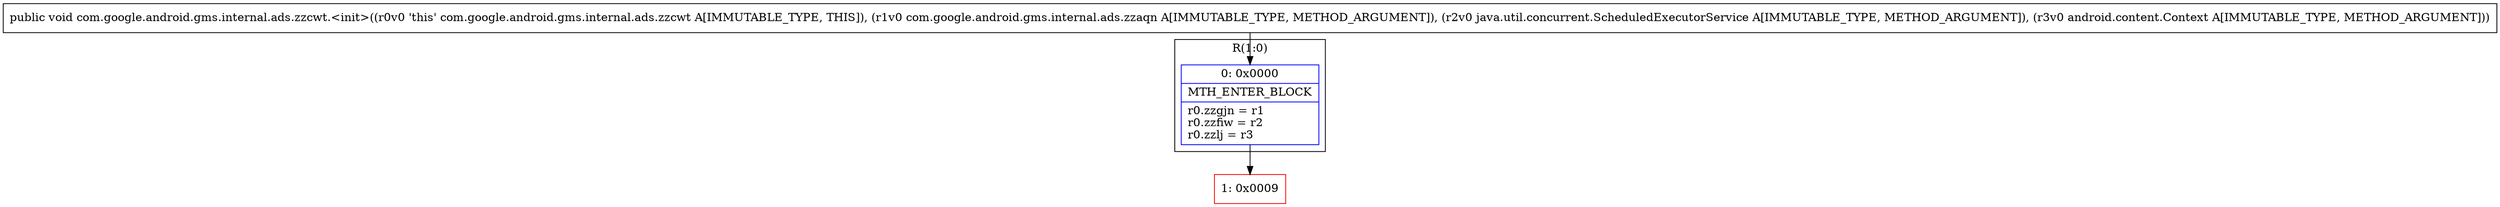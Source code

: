 digraph "CFG forcom.google.android.gms.internal.ads.zzcwt.\<init\>(Lcom\/google\/android\/gms\/internal\/ads\/zzaqn;Ljava\/util\/concurrent\/ScheduledExecutorService;Landroid\/content\/Context;)V" {
subgraph cluster_Region_694631302 {
label = "R(1:0)";
node [shape=record,color=blue];
Node_0 [shape=record,label="{0\:\ 0x0000|MTH_ENTER_BLOCK\l|r0.zzgjn = r1\lr0.zzfiw = r2\lr0.zzlj = r3\l}"];
}
Node_1 [shape=record,color=red,label="{1\:\ 0x0009}"];
MethodNode[shape=record,label="{public void com.google.android.gms.internal.ads.zzcwt.\<init\>((r0v0 'this' com.google.android.gms.internal.ads.zzcwt A[IMMUTABLE_TYPE, THIS]), (r1v0 com.google.android.gms.internal.ads.zzaqn A[IMMUTABLE_TYPE, METHOD_ARGUMENT]), (r2v0 java.util.concurrent.ScheduledExecutorService A[IMMUTABLE_TYPE, METHOD_ARGUMENT]), (r3v0 android.content.Context A[IMMUTABLE_TYPE, METHOD_ARGUMENT])) }"];
MethodNode -> Node_0;
Node_0 -> Node_1;
}


